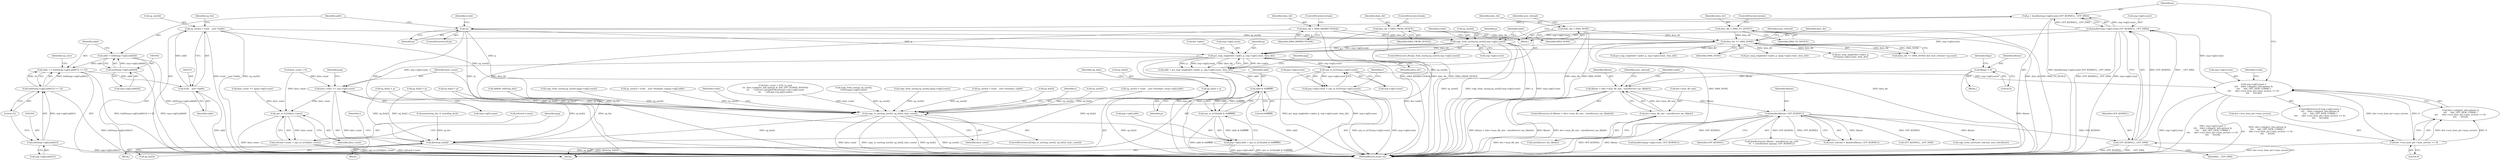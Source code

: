 digraph "0_linux_b4789b8e6be3151a955ade74872822f30e8cd914@API" {
"1001017" [label="(Call,p = kmalloc(usg->sg[i].count,GFP_KERNEL|__GFP_DMA))"];
"1001019" [label="(Call,kmalloc(usg->sg[i].count,GFP_KERNEL|__GFP_DMA))"];
"1000987" [label="(Call,usg->sg[i].count >\n\t\t\t\t    ((dev->adapter_info.options &\n\t\t\t\t     AAC_OPT_NEW_COMM) ?\n\t\t\t\t      (dev->scsi_host_ptr->max_sectors << 9) :\n\t\t\t\t      65536))"];
"1001150" [label="(Call,cpu_to_le32(usg->sg[i].count))"];
"1001108" [label="(Call,pci_map_single(dev->pdev, p, usg->sg[i].count, data_dir))"];
"1001088" [label="(Call,copy_from_user(p,sg_user[i],usg->sg[i].count))"];
"1001031" [label="(Call,!p)"];
"1001017" [label="(Call,p = kmalloc(usg->sg[i].count,GFP_KERNEL|__GFP_DMA))"];
"1001067" [label="(Call,sg_user[i] = (void __user *)addr)"];
"1001071" [label="(Call,(void __user *)addr)"];
"1001052" [label="(Call,addr += ((u64)usg->sg[i].addr[1]) << 32)"];
"1001054" [label="(Call,((u64)usg->sg[i].addr[1]) << 32)"];
"1001055" [label="(Call,(u64)usg->sg[i].addr[1])"];
"1001039" [label="(Call,addr = (u64)usg->sg[i].addr[0])"];
"1001041" [label="(Call,(u64)usg->sg[i].addr[0])"];
"1000438" [label="(Call,data_dir == DMA_NONE)"];
"1000364" [label="(Call,data_dir = DMA_FROM_DEVICE)"];
"1000355" [label="(Call,data_dir = DMA_TO_DEVICE)"];
"1000369" [label="(Call,data_dir = DMA_NONE)"];
"1000359" [label="(Call,data_dir = DMA_BIDIRECTIONAL)"];
"1001003" [label="(Call,dev->scsi_host_ptr->max_sectors << 9)"];
"1001027" [label="(Call,GFP_KERNEL|__GFP_DMA)"];
"1000246" [label="(Call,kmalloc(fibsize, GFP_KERNEL))"];
"1000230" [label="(Call,fibsize > (dev->max_fib_size - sizeof(struct aac_fibhdr)))"];
"1000136" [label="(Call,fibsize = 0)"];
"1000232" [label="(Call,dev->max_fib_size - sizeof(struct aac_fibhdr))"];
"1001074" [label="(Call,sg_list[i] = p)"];
"1001416" [label="(Call,copy_to_user(sg_user[i], sg_list[i], byte_count))"];
"1001461" [label="(Call,kfree(sg_list[i]))"];
"1001106" [label="(Call,addr = pci_map_single(dev->pdev, p, usg->sg[i].count, data_dir))"];
"1001130" [label="(Call,addr & 0xffffffff)"];
"1001129" [label="(Call,cpu_to_le32(addr & 0xffffffff))"];
"1001121" [label="(Call,psg->sg[i].addr = cpu_to_le32(addr & 0xffffffff))"];
"1001133" [label="(Call,byte_count += usg->sg[i].count)"];
"1001326" [label="(Call,cpu_to_le32(byte_count))"];
"1001322" [label="(Call,srbcmd->count = cpu_to_le32(byte_count))"];
"1001142" [label="(Call,psg->sg[i].count = cpu_to_le32(usg->sg[i].count))"];
"1001135" [label="(Call,usg->sg[i].count)"];
"1000995" [label="(Call,(dev->adapter_info.options &\n\t\t\t\t     AAC_OPT_NEW_COMM) ?\n\t\t\t\t      (dev->scsi_host_ptr->max_sectors << 9) :\n\t\t\t\t      65536)"];
"1001225" [label="(Call,sg_user[i] = (void __user *)(uintptr_t)upsg->sg[i].addr)"];
"1001028" [label="(Identifier,GFP_KERNEL)"];
"1001151" [label="(Call,usg->sg[i].count)"];
"1001071" [label="(Call,(void __user *)addr)"];
"1000362" [label="(ControlStructure,break;)"];
"1001132" [label="(Literal,0xffffffff)"];
"1000248" [label="(Identifier,GFP_KERNEL)"];
"1001326" [label="(Call,cpu_to_le32(byte_count))"];
"1001018" [label="(Identifier,p)"];
"1001053" [label="(Identifier,addr)"];
"1001009" [label="(Literal,9)"];
"1001106" [label="(Call,addr = pci_map_single(dev->pdev, p, usg->sg[i].count, data_dir))"];
"1000988" [label="(Call,usg->sg[i].count)"];
"1001415" [label="(ControlStructure,if(copy_to_user(sg_user[i], sg_list[i], byte_count)))"];
"1001088" [label="(Call,copy_from_user(p,sg_user[i],usg->sg[i].count))"];
"1001461" [label="(Call,kfree(sg_list[i]))"];
"1001069" [label="(Identifier,sg_user)"];
"1001322" [label="(Call,srbcmd->count = cpu_to_le32(byte_count))"];
"1001073" [label="(Identifier,addr)"];
"1001087" [label="(ControlStructure,if(copy_from_user(p,sg_user[i],usg->sg[i].count)))"];
"1000699" [label="(Call,kmalloc(actual_fibsize - sizeof(struct aac_srb)\n\t\t\t  + sizeof(struct sgmap), GFP_KERNEL))"];
"1001131" [label="(Identifier,addr)"];
"1000369" [label="(Call,data_dir = DMA_NONE)"];
"1001076" [label="(Identifier,sg_list)"];
"1001055" [label="(Call,(u64)usg->sg[i].addr[1])"];
"1000358" [label="(ControlStructure,break;)"];
"1001102" [label="(Identifier,rcode)"];
"1000137" [label="(Identifier,fibsize)"];
"1001017" [label="(Call,p = kmalloc(usg->sg[i].count,GFP_KERNEL|__GFP_DMA))"];
"1001078" [label="(Identifier,p)"];
"1001027" [label="(Call,GFP_KERNEL|__GFP_DMA)"];
"1001041" [label="(Call,(u64)usg->sg[i].addr[0])"];
"1001074" [label="(Call,sg_list[i] = p)"];
"1001426" [label="(Identifier,rcode)"];
"1000356" [label="(Identifier,data_dir)"];
"1000244" [label="(Call,user_srbcmd = kmalloc(fibsize, GFP_KERNEL))"];
"1000141" [label="(Identifier,flags)"];
"1001020" [label="(Call,usg->sg[i].count)"];
"1000443" [label="(Identifier,user_srbcmd)"];
"1000367" [label="(ControlStructure,break;)"];
"1001383" [label="(Call,byte_count = le32_to_cpu(\n\t\t\t  (dev->adapter_info.options & AAC_OPT_SGMAP_HOST64)\n\t\t\t      ? ((struct sgmap64*)&srbcmd->sg)->sg[i].count\n\t\t\t      : srbcmd->sg.sg[i].count))"];
"1001133" [label="(Call,byte_count += usg->sg[i].count)"];
"1000376" [label="(Identifier,user_srbcmd)"];
"1001130" [label="(Call,addr & 0xffffffff)"];
"1000365" [label="(Identifier,data_dir)"];
"1000982" [label="(Identifier,i)"];
"1001134" [label="(Identifier,byte_count)"];
"1001240" [label="(Call,sg_list[i] = p)"];
"1001323" [label="(Call,srbcmd->count)"];
"1001067" [label="(Call,sg_user[i] = (void __user *)addr)"];
"1001254" [label="(Call,copy_from_user(p, sg_user[i],\n\t\t\t\t\t\t\tupsg->sg[i].count))"];
"1001031" [label="(Call,!p)"];
"1000440" [label="(Identifier,DMA_NONE)"];
"1001004" [label="(Call,dev->scsi_host_ptr->max_sectors)"];
"1000830" [label="(Call,copy_from_user(p,sg_user[i],upsg->sg[i].count))"];
"1000545" [label="(Call,GFP_KERNEL|__GFP_DMA)"];
"1001090" [label="(Call,sg_user[i])"];
"1000208" [label="(Call,memset(sg_list, 0, sizeof(sg_list)))"];
"1000594" [label="(Call,sg_list[i] = p)"];
"1000230" [label="(Call,fibsize > (dev->max_fib_size - sizeof(struct aac_fibhdr)))"];
"1000585" [label="(Call,sg_user[i] = (void __user *)(uintptr_t)addr)"];
"1000816" [label="(Call,sg_list[i] = p)"];
"1000247" [label="(Identifier,fibsize)"];
"1000364" [label="(Call,data_dir = DMA_FROM_DEVICE)"];
"1001297" [label="(Call,byte_count += upsg->sg[i].count)"];
"1001089" [label="(Identifier,p)"];
"1000246" [label="(Call,kmalloc(fibsize, GFP_KERNEL))"];
"1000628" [label="(Call,pci_map_single(dev->pdev, p, upsg->sg[i].count, data_dir))"];
"1001019" [label="(Call,kmalloc(usg->sg[i].count,GFP_KERNEL|__GFP_DMA))"];
"1000439" [label="(Identifier,data_dir)"];
"1001039" [label="(Call,addr = (u64)usg->sg[i].addr[0])"];
"1001108" [label="(Call,pci_map_single(dev->pdev, p, usg->sg[i].count, data_dir))"];
"1001122" [label="(Call,psg->sg[i].addr)"];
"1001460" [label="(Block,)"];
"1001113" [label="(Call,usg->sg[i].count)"];
"1001107" [label="(Identifier,addr)"];
"1000361" [label="(Identifier,DMA_BIDIRECTIONAL)"];
"1001057" [label="(Call,usg->sg[i].addr[1])"];
"1001121" [label="(Call,psg->sg[i].addr = cpu_to_le32(addr & 0xffffffff))"];
"1000986" [label="(ControlStructure,if (usg->sg[i].count >\n\t\t\t\t    ((dev->adapter_info.options &\n\t\t\t\t     AAC_OPT_NEW_COMM) ?\n\t\t\t\t      (dev->scsi_host_ptr->max_sectors << 9) :\n\t\t\t\t      65536)))"];
"1000355" [label="(Call,data_dir = DMA_TO_DEVICE)"];
"1001080" [label="(Identifier,sg_indx)"];
"1001420" [label="(Call,sg_list[i])"];
"1001274" [label="(Call,pci_map_single(dev->pdev, p,\n\t\t\t\t\tupsg->sg[i].count, data_dir))"];
"1001146" [label="(Identifier,psg)"];
"1001112" [label="(Identifier,p)"];
"1000240" [label="(Identifier,rcode)"];
"1001043" [label="(Call,usg->sg[i].addr[0])"];
"1000983" [label="(Block,)"];
"1001013" [label="(Identifier,rcode)"];
"1001459" [label="(Identifier,i)"];
"1001381" [label="(Identifier,i)"];
"1000437" [label="(Call,(data_dir == DMA_NONE) && user_srbcmd->sg.count)"];
"1000231" [label="(Identifier,fibsize)"];
"1001330" [label="(Identifier,psg)"];
"1001143" [label="(Call,psg->sg[i].count)"];
"1001093" [label="(Call,usg->sg[i].count)"];
"1000233" [label="(Call,dev->max_fib_size)"];
"1000360" [label="(Identifier,data_dir)"];
"1001129" [label="(Call,cpu_to_le32(addr & 0xffffffff))"];
"1001040" [label="(Identifier,addr)"];
"1001142" [label="(Call,psg->sg[i].count = cpu_to_le32(usg->sg[i].count))"];
"1001054" [label="(Call,((u64)usg->sg[i].addr[1]) << 32)"];
"1000232" [label="(Call,dev->max_fib_size - sizeof(struct aac_fibhdr))"];
"1000438" [label="(Call,data_dir == DMA_NONE)"];
"1000359" [label="(Call,data_dir = DMA_BIDIRECTIONAL)"];
"1001029" [label="(Identifier,__GFP_DMA)"];
"1000138" [label="(Literal,0)"];
"1001477" [label="(MethodReturn,static int)"];
"1000229" [label="(ControlStructure,if (fibsize > (dev->max_fib_size - sizeof(struct aac_fibhdr))))"];
"1000366" [label="(Identifier,DMA_FROM_DEVICE)"];
"1000357" [label="(Identifier,DMA_TO_DEVICE)"];
"1001416" [label="(Call,copy_to_user(sg_user[i], sg_list[i], byte_count))"];
"1000245" [label="(Identifier,user_srbcmd)"];
"1000236" [label="(Call,sizeof(struct aac_fibhdr))"];
"1001150" [label="(Call,cpu_to_le32(usg->sg[i].count))"];
"1001327" [label="(Identifier,byte_count)"];
"1001109" [label="(Call,dev->pdev)"];
"1000353" [label="(Block,)"];
"1000136" [label="(Call,fibsize = 0)"];
"1001423" [label="(Identifier,byte_count)"];
"1001032" [label="(Identifier,p)"];
"1001030" [label="(ControlStructure,if(!p))"];
"1000852" [label="(Call,pci_map_single(dev->pdev, p, usg->sg[i].count, data_dir))"];
"1001068" [label="(Call,sg_user[i])"];
"1000370" [label="(Identifier,data_dir)"];
"1001052" [label="(Call,addr += ((u64)usg->sg[i].addr[1]) << 32)"];
"1000371" [label="(Identifier,DMA_NONE)"];
"1001035" [label="(Identifier,rcode)"];
"1001075" [label="(Call,sg_list[i])"];
"1000946" [label="(Block,)"];
"1001417" [label="(Call,sg_user[i])"];
"1001120" [label="(Identifier,data_dir)"];
"1000259" [label="(Call,copy_from_user(user_srbcmd, user_srb,fibsize))"];
"1000452" [label="(Call,byte_count = 0)"];
"1001066" [label="(Literal,32)"];
"1001125" [label="(Identifier,psg)"];
"1001003" [label="(Call,dev->scsi_host_ptr->max_sectors << 9)"];
"1001207" [label="(Call,kmalloc(upsg->sg[i].count, GFP_KERNEL))"];
"1000379" [label="(Call,ARRAY_SIZE(sg_list))"];
"1001462" [label="(Call,sg_list[i])"];
"1000801" [label="(Call,sg_user[i] = (void __user *)(uintptr_t)usg->sg[i].addr)"];
"1000987" [label="(Call,usg->sg[i].count >\n\t\t\t\t    ((dev->adapter_info.options &\n\t\t\t\t     AAC_OPT_NEW_COMM) ?\n\t\t\t\t      (dev->scsi_host_ptr->max_sectors << 9) :\n\t\t\t\t      65536))"];
"1000118" [label="(Block,)"];
"1000608" [label="(Call,copy_from_user(p,sg_user[i],upsg->sg[i].count))"];
"1001017" -> "1000983"  [label="AST: "];
"1001017" -> "1001019"  [label="CFG: "];
"1001018" -> "1001017"  [label="AST: "];
"1001019" -> "1001017"  [label="AST: "];
"1001032" -> "1001017"  [label="CFG: "];
"1001017" -> "1001477"  [label="DDG: kmalloc(usg->sg[i].count,GFP_KERNEL|__GFP_DMA)"];
"1001019" -> "1001017"  [label="DDG: usg->sg[i].count"];
"1001019" -> "1001017"  [label="DDG: GFP_KERNEL|__GFP_DMA"];
"1001017" -> "1001031"  [label="DDG: p"];
"1001019" -> "1001027"  [label="CFG: "];
"1001020" -> "1001019"  [label="AST: "];
"1001027" -> "1001019"  [label="AST: "];
"1001019" -> "1001477"  [label="DDG: GFP_KERNEL|__GFP_DMA"];
"1001019" -> "1001477"  [label="DDG: usg->sg[i].count"];
"1000987" -> "1001019"  [label="DDG: usg->sg[i].count"];
"1001027" -> "1001019"  [label="DDG: GFP_KERNEL"];
"1001027" -> "1001019"  [label="DDG: __GFP_DMA"];
"1001019" -> "1001088"  [label="DDG: usg->sg[i].count"];
"1001019" -> "1001108"  [label="DDG: usg->sg[i].count"];
"1000987" -> "1000986"  [label="AST: "];
"1000987" -> "1000995"  [label="CFG: "];
"1000988" -> "1000987"  [label="AST: "];
"1000995" -> "1000987"  [label="AST: "];
"1001013" -> "1000987"  [label="CFG: "];
"1001018" -> "1000987"  [label="CFG: "];
"1000987" -> "1001477"  [label="DDG: usg->sg[i].count"];
"1000987" -> "1001477"  [label="DDG: usg->sg[i].count >\n\t\t\t\t    ((dev->adapter_info.options &\n\t\t\t\t     AAC_OPT_NEW_COMM) ?\n\t\t\t\t      (dev->scsi_host_ptr->max_sectors << 9) :\n\t\t\t\t      65536)"];
"1000987" -> "1001477"  [label="DDG: (dev->adapter_info.options &\n\t\t\t\t     AAC_OPT_NEW_COMM) ?\n\t\t\t\t      (dev->scsi_host_ptr->max_sectors << 9) :\n\t\t\t\t      65536"];
"1001150" -> "1000987"  [label="DDG: usg->sg[i].count"];
"1001003" -> "1000987"  [label="DDG: dev->scsi_host_ptr->max_sectors"];
"1001003" -> "1000987"  [label="DDG: 9"];
"1001150" -> "1001142"  [label="AST: "];
"1001150" -> "1001151"  [label="CFG: "];
"1001151" -> "1001150"  [label="AST: "];
"1001142" -> "1001150"  [label="CFG: "];
"1001150" -> "1001477"  [label="DDG: usg->sg[i].count"];
"1001150" -> "1001142"  [label="DDG: usg->sg[i].count"];
"1001108" -> "1001150"  [label="DDG: usg->sg[i].count"];
"1001108" -> "1001106"  [label="AST: "];
"1001108" -> "1001120"  [label="CFG: "];
"1001109" -> "1001108"  [label="AST: "];
"1001112" -> "1001108"  [label="AST: "];
"1001113" -> "1001108"  [label="AST: "];
"1001120" -> "1001108"  [label="AST: "];
"1001106" -> "1001108"  [label="CFG: "];
"1001108" -> "1001477"  [label="DDG: dev->pdev"];
"1001108" -> "1001477"  [label="DDG: data_dir"];
"1001108" -> "1001477"  [label="DDG: p"];
"1001108" -> "1001106"  [label="DDG: dev->pdev"];
"1001108" -> "1001106"  [label="DDG: p"];
"1001108" -> "1001106"  [label="DDG: usg->sg[i].count"];
"1001108" -> "1001106"  [label="DDG: data_dir"];
"1001088" -> "1001108"  [label="DDG: p"];
"1001088" -> "1001108"  [label="DDG: usg->sg[i].count"];
"1001031" -> "1001108"  [label="DDG: p"];
"1000438" -> "1001108"  [label="DDG: data_dir"];
"1001108" -> "1001133"  [label="DDG: usg->sg[i].count"];
"1001088" -> "1001087"  [label="AST: "];
"1001088" -> "1001093"  [label="CFG: "];
"1001089" -> "1001088"  [label="AST: "];
"1001090" -> "1001088"  [label="AST: "];
"1001093" -> "1001088"  [label="AST: "];
"1001102" -> "1001088"  [label="CFG: "];
"1001107" -> "1001088"  [label="CFG: "];
"1001088" -> "1001477"  [label="DDG: copy_from_user(p,sg_user[i],usg->sg[i].count)"];
"1001088" -> "1001477"  [label="DDG: p"];
"1001088" -> "1001477"  [label="DDG: usg->sg[i].count"];
"1001088" -> "1001477"  [label="DDG: sg_user[i]"];
"1001031" -> "1001088"  [label="DDG: p"];
"1001067" -> "1001088"  [label="DDG: sg_user[i]"];
"1001088" -> "1001416"  [label="DDG: sg_user[i]"];
"1001031" -> "1001030"  [label="AST: "];
"1001031" -> "1001032"  [label="CFG: "];
"1001032" -> "1001031"  [label="AST: "];
"1001035" -> "1001031"  [label="CFG: "];
"1001040" -> "1001031"  [label="CFG: "];
"1001031" -> "1001477"  [label="DDG: p"];
"1001031" -> "1001477"  [label="DDG: !p"];
"1001031" -> "1001074"  [label="DDG: p"];
"1001067" -> "1000983"  [label="AST: "];
"1001067" -> "1001071"  [label="CFG: "];
"1001068" -> "1001067"  [label="AST: "];
"1001071" -> "1001067"  [label="AST: "];
"1001076" -> "1001067"  [label="CFG: "];
"1001067" -> "1001477"  [label="DDG: sg_user[i]"];
"1001067" -> "1001477"  [label="DDG: (void __user *)addr"];
"1001071" -> "1001067"  [label="DDG: addr"];
"1001067" -> "1001416"  [label="DDG: sg_user[i]"];
"1001071" -> "1001073"  [label="CFG: "];
"1001072" -> "1001071"  [label="AST: "];
"1001073" -> "1001071"  [label="AST: "];
"1001071" -> "1001477"  [label="DDG: addr"];
"1001052" -> "1001071"  [label="DDG: addr"];
"1001052" -> "1000983"  [label="AST: "];
"1001052" -> "1001054"  [label="CFG: "];
"1001053" -> "1001052"  [label="AST: "];
"1001054" -> "1001052"  [label="AST: "];
"1001069" -> "1001052"  [label="CFG: "];
"1001052" -> "1001477"  [label="DDG: ((u64)usg->sg[i].addr[1]) << 32"];
"1001054" -> "1001052"  [label="DDG: (u64)usg->sg[i].addr[1]"];
"1001054" -> "1001052"  [label="DDG: 32"];
"1001039" -> "1001052"  [label="DDG: addr"];
"1001054" -> "1001066"  [label="CFG: "];
"1001055" -> "1001054"  [label="AST: "];
"1001066" -> "1001054"  [label="AST: "];
"1001054" -> "1001477"  [label="DDG: (u64)usg->sg[i].addr[1]"];
"1001055" -> "1001054"  [label="DDG: usg->sg[i].addr[1]"];
"1001055" -> "1001057"  [label="CFG: "];
"1001056" -> "1001055"  [label="AST: "];
"1001057" -> "1001055"  [label="AST: "];
"1001066" -> "1001055"  [label="CFG: "];
"1001055" -> "1001477"  [label="DDG: usg->sg[i].addr[1]"];
"1001039" -> "1000983"  [label="AST: "];
"1001039" -> "1001041"  [label="CFG: "];
"1001040" -> "1001039"  [label="AST: "];
"1001041" -> "1001039"  [label="AST: "];
"1001053" -> "1001039"  [label="CFG: "];
"1001039" -> "1001477"  [label="DDG: (u64)usg->sg[i].addr[0]"];
"1001041" -> "1001039"  [label="DDG: usg->sg[i].addr[0]"];
"1001041" -> "1001043"  [label="CFG: "];
"1001042" -> "1001041"  [label="AST: "];
"1001043" -> "1001041"  [label="AST: "];
"1001041" -> "1001477"  [label="DDG: usg->sg[i].addr[0]"];
"1000438" -> "1000437"  [label="AST: "];
"1000438" -> "1000440"  [label="CFG: "];
"1000439" -> "1000438"  [label="AST: "];
"1000440" -> "1000438"  [label="AST: "];
"1000443" -> "1000438"  [label="CFG: "];
"1000437" -> "1000438"  [label="CFG: "];
"1000438" -> "1001477"  [label="DDG: DMA_NONE"];
"1000438" -> "1001477"  [label="DDG: data_dir"];
"1000438" -> "1000437"  [label="DDG: data_dir"];
"1000438" -> "1000437"  [label="DDG: DMA_NONE"];
"1000364" -> "1000438"  [label="DDG: data_dir"];
"1000355" -> "1000438"  [label="DDG: data_dir"];
"1000369" -> "1000438"  [label="DDG: data_dir"];
"1000359" -> "1000438"  [label="DDG: data_dir"];
"1000438" -> "1000628"  [label="DDG: data_dir"];
"1000438" -> "1000852"  [label="DDG: data_dir"];
"1000438" -> "1001274"  [label="DDG: data_dir"];
"1000364" -> "1000353"  [label="AST: "];
"1000364" -> "1000366"  [label="CFG: "];
"1000365" -> "1000364"  [label="AST: "];
"1000366" -> "1000364"  [label="AST: "];
"1000367" -> "1000364"  [label="CFG: "];
"1000364" -> "1001477"  [label="DDG: data_dir"];
"1000364" -> "1001477"  [label="DDG: DMA_FROM_DEVICE"];
"1000355" -> "1000353"  [label="AST: "];
"1000355" -> "1000357"  [label="CFG: "];
"1000356" -> "1000355"  [label="AST: "];
"1000357" -> "1000355"  [label="AST: "];
"1000358" -> "1000355"  [label="CFG: "];
"1000355" -> "1001477"  [label="DDG: data_dir"];
"1000355" -> "1001477"  [label="DDG: DMA_TO_DEVICE"];
"1000369" -> "1000353"  [label="AST: "];
"1000369" -> "1000371"  [label="CFG: "];
"1000370" -> "1000369"  [label="AST: "];
"1000371" -> "1000369"  [label="AST: "];
"1000376" -> "1000369"  [label="CFG: "];
"1000369" -> "1001477"  [label="DDG: data_dir"];
"1000369" -> "1001477"  [label="DDG: DMA_NONE"];
"1000359" -> "1000353"  [label="AST: "];
"1000359" -> "1000361"  [label="CFG: "];
"1000360" -> "1000359"  [label="AST: "];
"1000361" -> "1000359"  [label="AST: "];
"1000362" -> "1000359"  [label="CFG: "];
"1000359" -> "1001477"  [label="DDG: DMA_BIDIRECTIONAL"];
"1000359" -> "1001477"  [label="DDG: data_dir"];
"1001003" -> "1000995"  [label="AST: "];
"1001003" -> "1001009"  [label="CFG: "];
"1001004" -> "1001003"  [label="AST: "];
"1001009" -> "1001003"  [label="AST: "];
"1000995" -> "1001003"  [label="CFG: "];
"1001003" -> "1001477"  [label="DDG: dev->scsi_host_ptr->max_sectors"];
"1001003" -> "1000995"  [label="DDG: dev->scsi_host_ptr->max_sectors"];
"1001003" -> "1000995"  [label="DDG: 9"];
"1001027" -> "1001029"  [label="CFG: "];
"1001028" -> "1001027"  [label="AST: "];
"1001029" -> "1001027"  [label="AST: "];
"1001027" -> "1001477"  [label="DDG: GFP_KERNEL"];
"1001027" -> "1001477"  [label="DDG: __GFP_DMA"];
"1000246" -> "1001027"  [label="DDG: GFP_KERNEL"];
"1000246" -> "1000244"  [label="AST: "];
"1000246" -> "1000248"  [label="CFG: "];
"1000247" -> "1000246"  [label="AST: "];
"1000248" -> "1000246"  [label="AST: "];
"1000244" -> "1000246"  [label="CFG: "];
"1000246" -> "1001477"  [label="DDG: GFP_KERNEL"];
"1000246" -> "1001477"  [label="DDG: fibsize"];
"1000246" -> "1000244"  [label="DDG: fibsize"];
"1000246" -> "1000244"  [label="DDG: GFP_KERNEL"];
"1000230" -> "1000246"  [label="DDG: fibsize"];
"1000246" -> "1000259"  [label="DDG: fibsize"];
"1000246" -> "1000545"  [label="DDG: GFP_KERNEL"];
"1000246" -> "1000699"  [label="DDG: GFP_KERNEL"];
"1000246" -> "1001207"  [label="DDG: GFP_KERNEL"];
"1000230" -> "1000229"  [label="AST: "];
"1000230" -> "1000232"  [label="CFG: "];
"1000231" -> "1000230"  [label="AST: "];
"1000232" -> "1000230"  [label="AST: "];
"1000240" -> "1000230"  [label="CFG: "];
"1000245" -> "1000230"  [label="CFG: "];
"1000230" -> "1001477"  [label="DDG: fibsize"];
"1000230" -> "1001477"  [label="DDG: dev->max_fib_size - sizeof(struct aac_fibhdr)"];
"1000230" -> "1001477"  [label="DDG: fibsize > (dev->max_fib_size - sizeof(struct aac_fibhdr))"];
"1000136" -> "1000230"  [label="DDG: fibsize"];
"1000232" -> "1000230"  [label="DDG: dev->max_fib_size"];
"1000136" -> "1000118"  [label="AST: "];
"1000136" -> "1000138"  [label="CFG: "];
"1000137" -> "1000136"  [label="AST: "];
"1000138" -> "1000136"  [label="AST: "];
"1000141" -> "1000136"  [label="CFG: "];
"1000136" -> "1001477"  [label="DDG: fibsize"];
"1000232" -> "1000236"  [label="CFG: "];
"1000233" -> "1000232"  [label="AST: "];
"1000236" -> "1000232"  [label="AST: "];
"1000232" -> "1001477"  [label="DDG: dev->max_fib_size"];
"1001074" -> "1000983"  [label="AST: "];
"1001074" -> "1001078"  [label="CFG: "];
"1001075" -> "1001074"  [label="AST: "];
"1001078" -> "1001074"  [label="AST: "];
"1001080" -> "1001074"  [label="CFG: "];
"1001074" -> "1001477"  [label="DDG: sg_list[i]"];
"1001074" -> "1001416"  [label="DDG: sg_list[i]"];
"1001074" -> "1001461"  [label="DDG: sg_list[i]"];
"1001416" -> "1001415"  [label="AST: "];
"1001416" -> "1001423"  [label="CFG: "];
"1001417" -> "1001416"  [label="AST: "];
"1001420" -> "1001416"  [label="AST: "];
"1001423" -> "1001416"  [label="AST: "];
"1001426" -> "1001416"  [label="CFG: "];
"1001381" -> "1001416"  [label="CFG: "];
"1001416" -> "1001477"  [label="DDG: sg_user[i]"];
"1001416" -> "1001477"  [label="DDG: byte_count"];
"1001416" -> "1001477"  [label="DDG: copy_to_user(sg_user[i], sg_list[i], byte_count)"];
"1001416" -> "1001477"  [label="DDG: sg_list[i]"];
"1000801" -> "1001416"  [label="DDG: sg_user[i]"];
"1000608" -> "1001416"  [label="DDG: sg_user[i]"];
"1000585" -> "1001416"  [label="DDG: sg_user[i]"];
"1001254" -> "1001416"  [label="DDG: sg_user[i]"];
"1000830" -> "1001416"  [label="DDG: sg_user[i]"];
"1001225" -> "1001416"  [label="DDG: sg_user[i]"];
"1000594" -> "1001416"  [label="DDG: sg_list[i]"];
"1000816" -> "1001416"  [label="DDG: sg_list[i]"];
"1000379" -> "1001416"  [label="DDG: sg_list"];
"1001240" -> "1001416"  [label="DDG: sg_list[i]"];
"1001383" -> "1001416"  [label="DDG: byte_count"];
"1001416" -> "1001461"  [label="DDG: sg_list[i]"];
"1001461" -> "1001460"  [label="AST: "];
"1001461" -> "1001462"  [label="CFG: "];
"1001462" -> "1001461"  [label="AST: "];
"1001459" -> "1001461"  [label="CFG: "];
"1001461" -> "1001477"  [label="DDG: sg_list[i]"];
"1001461" -> "1001477"  [label="DDG: kfree(sg_list[i])"];
"1000208" -> "1001461"  [label="DDG: sg_list"];
"1000594" -> "1001461"  [label="DDG: sg_list[i]"];
"1000816" -> "1001461"  [label="DDG: sg_list[i]"];
"1000379" -> "1001461"  [label="DDG: sg_list"];
"1001240" -> "1001461"  [label="DDG: sg_list[i]"];
"1001106" -> "1000983"  [label="AST: "];
"1001107" -> "1001106"  [label="AST: "];
"1001125" -> "1001106"  [label="CFG: "];
"1001106" -> "1001477"  [label="DDG: pci_map_single(dev->pdev, p, usg->sg[i].count, data_dir)"];
"1001106" -> "1001130"  [label="DDG: addr"];
"1001130" -> "1001129"  [label="AST: "];
"1001130" -> "1001132"  [label="CFG: "];
"1001131" -> "1001130"  [label="AST: "];
"1001132" -> "1001130"  [label="AST: "];
"1001129" -> "1001130"  [label="CFG: "];
"1001130" -> "1001477"  [label="DDG: addr"];
"1001130" -> "1001129"  [label="DDG: addr"];
"1001130" -> "1001129"  [label="DDG: 0xffffffff"];
"1001129" -> "1001121"  [label="AST: "];
"1001121" -> "1001129"  [label="CFG: "];
"1001129" -> "1001477"  [label="DDG: addr & 0xffffffff"];
"1001129" -> "1001121"  [label="DDG: addr & 0xffffffff"];
"1001121" -> "1000983"  [label="AST: "];
"1001122" -> "1001121"  [label="AST: "];
"1001134" -> "1001121"  [label="CFG: "];
"1001121" -> "1001477"  [label="DDG: cpu_to_le32(addr & 0xffffffff)"];
"1001121" -> "1001477"  [label="DDG: psg->sg[i].addr"];
"1001133" -> "1000983"  [label="AST: "];
"1001133" -> "1001135"  [label="CFG: "];
"1001134" -> "1001133"  [label="AST: "];
"1001135" -> "1001133"  [label="AST: "];
"1001146" -> "1001133"  [label="CFG: "];
"1001133" -> "1001477"  [label="DDG: byte_count"];
"1000452" -> "1001133"  [label="DDG: byte_count"];
"1001133" -> "1001326"  [label="DDG: byte_count"];
"1001326" -> "1001322"  [label="AST: "];
"1001326" -> "1001327"  [label="CFG: "];
"1001327" -> "1001326"  [label="AST: "];
"1001322" -> "1001326"  [label="CFG: "];
"1001326" -> "1001477"  [label="DDG: byte_count"];
"1001326" -> "1001322"  [label="DDG: byte_count"];
"1000452" -> "1001326"  [label="DDG: byte_count"];
"1001297" -> "1001326"  [label="DDG: byte_count"];
"1001322" -> "1000946"  [label="AST: "];
"1001323" -> "1001322"  [label="AST: "];
"1001330" -> "1001322"  [label="CFG: "];
"1001322" -> "1001477"  [label="DDG: cpu_to_le32(byte_count)"];
"1001322" -> "1001477"  [label="DDG: srbcmd->count"];
"1001142" -> "1000983"  [label="AST: "];
"1001143" -> "1001142"  [label="AST: "];
"1000982" -> "1001142"  [label="CFG: "];
"1001142" -> "1001477"  [label="DDG: cpu_to_le32(usg->sg[i].count)"];
"1001142" -> "1001477"  [label="DDG: psg->sg[i].count"];
}
